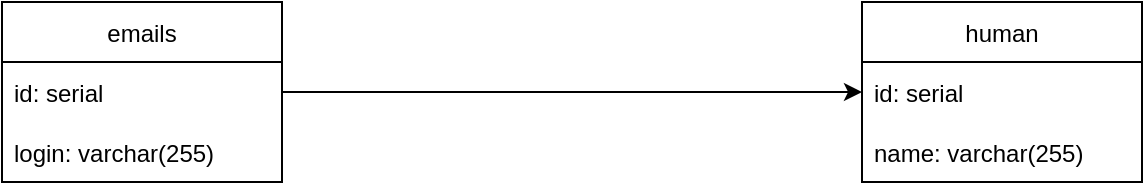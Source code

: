 <mxfile version="16.5.1" type="device"><diagram id="mDJl5IKNBqoI8w8EuPW7" name="Страница 1"><mxGraphModel dx="1102" dy="859" grid="1" gridSize="10" guides="1" tooltips="1" connect="1" arrows="1" fold="1" page="1" pageScale="1" pageWidth="827" pageHeight="1169" math="0" shadow="0"><root><mxCell id="0"/><mxCell id="1" parent="0"/><mxCell id="h3gJHeofKRuZ0tjl2RGL-9" value="human" style="swimlane;fontStyle=0;childLayout=stackLayout;horizontal=1;startSize=30;horizontalStack=0;resizeParent=1;resizeParentMax=0;resizeLast=0;collapsible=1;marginBottom=0;" parent="1" vertex="1"><mxGeometry x="540" y="350" width="140" height="90" as="geometry"/></mxCell><mxCell id="h3gJHeofKRuZ0tjl2RGL-10" value="id: serial" style="text;strokeColor=none;fillColor=none;align=left;verticalAlign=middle;spacingLeft=4;spacingRight=4;overflow=hidden;points=[[0,0.5],[1,0.5]];portConstraint=eastwest;rotatable=0;" parent="h3gJHeofKRuZ0tjl2RGL-9" vertex="1"><mxGeometry y="30" width="140" height="30" as="geometry"/></mxCell><mxCell id="h3gJHeofKRuZ0tjl2RGL-11" value="name: varchar(255)" style="text;strokeColor=none;fillColor=none;align=left;verticalAlign=middle;spacingLeft=4;spacingRight=4;overflow=hidden;points=[[0,0.5],[1,0.5]];portConstraint=eastwest;rotatable=0;" parent="h3gJHeofKRuZ0tjl2RGL-9" vertex="1"><mxGeometry y="60" width="140" height="30" as="geometry"/></mxCell><mxCell id="h3gJHeofKRuZ0tjl2RGL-13" value="emails" style="swimlane;fontStyle=0;childLayout=stackLayout;horizontal=1;startSize=30;horizontalStack=0;resizeParent=1;resizeParentMax=0;resizeLast=0;collapsible=1;marginBottom=0;" parent="1" vertex="1"><mxGeometry x="110" y="350" width="140" height="90" as="geometry"/></mxCell><mxCell id="h3gJHeofKRuZ0tjl2RGL-14" value="id: serial" style="text;strokeColor=none;fillColor=none;align=left;verticalAlign=middle;spacingLeft=4;spacingRight=4;overflow=hidden;points=[[0,0.5],[1,0.5]];portConstraint=eastwest;rotatable=0;" parent="h3gJHeofKRuZ0tjl2RGL-13" vertex="1"><mxGeometry y="30" width="140" height="30" as="geometry"/></mxCell><mxCell id="h3gJHeofKRuZ0tjl2RGL-15" value="login: varchar(255)" style="text;strokeColor=none;fillColor=none;align=left;verticalAlign=middle;spacingLeft=4;spacingRight=4;overflow=hidden;points=[[0,0.5],[1,0.5]];portConstraint=eastwest;rotatable=0;" parent="h3gJHeofKRuZ0tjl2RGL-13" vertex="1"><mxGeometry y="60" width="140" height="30" as="geometry"/></mxCell><mxCell id="h3gJHeofKRuZ0tjl2RGL-17" style="edgeStyle=orthogonalEdgeStyle;rounded=0;orthogonalLoop=1;jettySize=auto;html=1;entryX=0;entryY=0.5;entryDx=0;entryDy=0;" parent="1" source="h3gJHeofKRuZ0tjl2RGL-14" target="h3gJHeofKRuZ0tjl2RGL-10" edge="1"><mxGeometry relative="1" as="geometry"/></mxCell></root></mxGraphModel></diagram></mxfile>